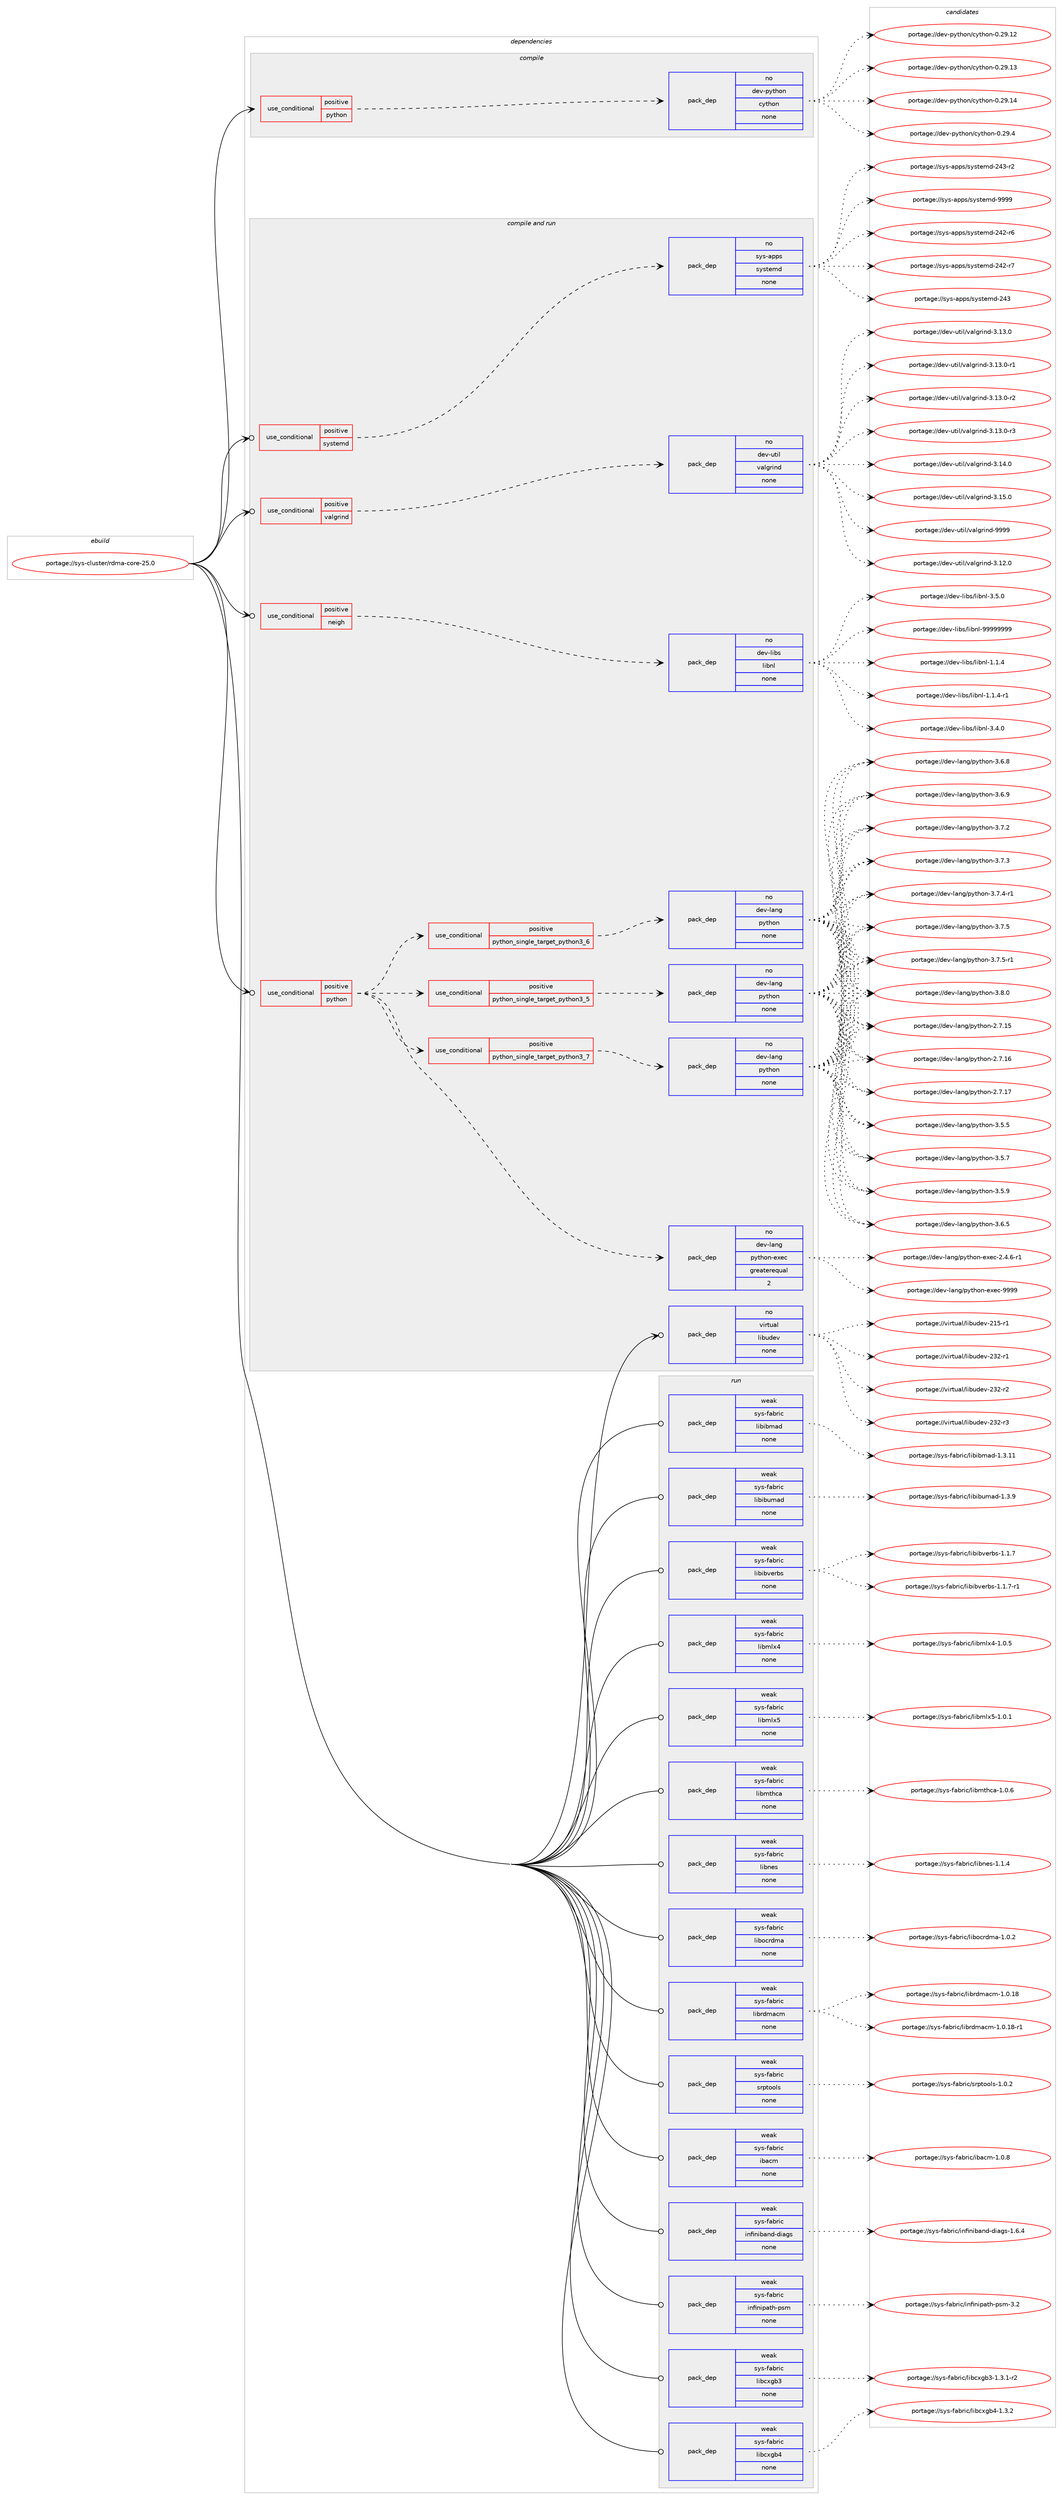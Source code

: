 digraph prolog {

# *************
# Graph options
# *************

newrank=true;
concentrate=true;
compound=true;
graph [rankdir=LR,fontname=Helvetica,fontsize=10,ranksep=1.5];#, ranksep=2.5, nodesep=0.2];
edge  [arrowhead=vee];
node  [fontname=Helvetica,fontsize=10];

# **********
# The ebuild
# **********

subgraph cluster_leftcol {
color=gray;
rank=same;
label=<<i>ebuild</i>>;
id [label="portage://sys-cluster/rdma-core-25.0", color=red, width=4, href="../sys-cluster/rdma-core-25.0.svg"];
}

# ****************
# The dependencies
# ****************

subgraph cluster_midcol {
color=gray;
label=<<i>dependencies</i>>;
subgraph cluster_compile {
fillcolor="#eeeeee";
style=filled;
label=<<i>compile</i>>;
subgraph cond101951 {
dependency420913 [label=<<TABLE BORDER="0" CELLBORDER="1" CELLSPACING="0" CELLPADDING="4"><TR><TD ROWSPAN="3" CELLPADDING="10">use_conditional</TD></TR><TR><TD>positive</TD></TR><TR><TD>python</TD></TR></TABLE>>, shape=none, color=red];
subgraph pack311945 {
dependency420914 [label=<<TABLE BORDER="0" CELLBORDER="1" CELLSPACING="0" CELLPADDING="4" WIDTH="220"><TR><TD ROWSPAN="6" CELLPADDING="30">pack_dep</TD></TR><TR><TD WIDTH="110">no</TD></TR><TR><TD>dev-python</TD></TR><TR><TD>cython</TD></TR><TR><TD>none</TD></TR><TR><TD></TD></TR></TABLE>>, shape=none, color=blue];
}
dependency420913:e -> dependency420914:w [weight=20,style="dashed",arrowhead="vee"];
}
id:e -> dependency420913:w [weight=20,style="solid",arrowhead="vee"];
}
subgraph cluster_compileandrun {
fillcolor="#eeeeee";
style=filled;
label=<<i>compile and run</i>>;
subgraph cond101952 {
dependency420915 [label=<<TABLE BORDER="0" CELLBORDER="1" CELLSPACING="0" CELLPADDING="4"><TR><TD ROWSPAN="3" CELLPADDING="10">use_conditional</TD></TR><TR><TD>positive</TD></TR><TR><TD>neigh</TD></TR></TABLE>>, shape=none, color=red];
subgraph pack311946 {
dependency420916 [label=<<TABLE BORDER="0" CELLBORDER="1" CELLSPACING="0" CELLPADDING="4" WIDTH="220"><TR><TD ROWSPAN="6" CELLPADDING="30">pack_dep</TD></TR><TR><TD WIDTH="110">no</TD></TR><TR><TD>dev-libs</TD></TR><TR><TD>libnl</TD></TR><TR><TD>none</TD></TR><TR><TD></TD></TR></TABLE>>, shape=none, color=blue];
}
dependency420915:e -> dependency420916:w [weight=20,style="dashed",arrowhead="vee"];
}
id:e -> dependency420915:w [weight=20,style="solid",arrowhead="odotvee"];
subgraph cond101953 {
dependency420917 [label=<<TABLE BORDER="0" CELLBORDER="1" CELLSPACING="0" CELLPADDING="4"><TR><TD ROWSPAN="3" CELLPADDING="10">use_conditional</TD></TR><TR><TD>positive</TD></TR><TR><TD>python</TD></TR></TABLE>>, shape=none, color=red];
subgraph cond101954 {
dependency420918 [label=<<TABLE BORDER="0" CELLBORDER="1" CELLSPACING="0" CELLPADDING="4"><TR><TD ROWSPAN="3" CELLPADDING="10">use_conditional</TD></TR><TR><TD>positive</TD></TR><TR><TD>python_single_target_python3_5</TD></TR></TABLE>>, shape=none, color=red];
subgraph pack311947 {
dependency420919 [label=<<TABLE BORDER="0" CELLBORDER="1" CELLSPACING="0" CELLPADDING="4" WIDTH="220"><TR><TD ROWSPAN="6" CELLPADDING="30">pack_dep</TD></TR><TR><TD WIDTH="110">no</TD></TR><TR><TD>dev-lang</TD></TR><TR><TD>python</TD></TR><TR><TD>none</TD></TR><TR><TD></TD></TR></TABLE>>, shape=none, color=blue];
}
dependency420918:e -> dependency420919:w [weight=20,style="dashed",arrowhead="vee"];
}
dependency420917:e -> dependency420918:w [weight=20,style="dashed",arrowhead="vee"];
subgraph cond101955 {
dependency420920 [label=<<TABLE BORDER="0" CELLBORDER="1" CELLSPACING="0" CELLPADDING="4"><TR><TD ROWSPAN="3" CELLPADDING="10">use_conditional</TD></TR><TR><TD>positive</TD></TR><TR><TD>python_single_target_python3_6</TD></TR></TABLE>>, shape=none, color=red];
subgraph pack311948 {
dependency420921 [label=<<TABLE BORDER="0" CELLBORDER="1" CELLSPACING="0" CELLPADDING="4" WIDTH="220"><TR><TD ROWSPAN="6" CELLPADDING="30">pack_dep</TD></TR><TR><TD WIDTH="110">no</TD></TR><TR><TD>dev-lang</TD></TR><TR><TD>python</TD></TR><TR><TD>none</TD></TR><TR><TD></TD></TR></TABLE>>, shape=none, color=blue];
}
dependency420920:e -> dependency420921:w [weight=20,style="dashed",arrowhead="vee"];
}
dependency420917:e -> dependency420920:w [weight=20,style="dashed",arrowhead="vee"];
subgraph cond101956 {
dependency420922 [label=<<TABLE BORDER="0" CELLBORDER="1" CELLSPACING="0" CELLPADDING="4"><TR><TD ROWSPAN="3" CELLPADDING="10">use_conditional</TD></TR><TR><TD>positive</TD></TR><TR><TD>python_single_target_python3_7</TD></TR></TABLE>>, shape=none, color=red];
subgraph pack311949 {
dependency420923 [label=<<TABLE BORDER="0" CELLBORDER="1" CELLSPACING="0" CELLPADDING="4" WIDTH="220"><TR><TD ROWSPAN="6" CELLPADDING="30">pack_dep</TD></TR><TR><TD WIDTH="110">no</TD></TR><TR><TD>dev-lang</TD></TR><TR><TD>python</TD></TR><TR><TD>none</TD></TR><TR><TD></TD></TR></TABLE>>, shape=none, color=blue];
}
dependency420922:e -> dependency420923:w [weight=20,style="dashed",arrowhead="vee"];
}
dependency420917:e -> dependency420922:w [weight=20,style="dashed",arrowhead="vee"];
subgraph pack311950 {
dependency420924 [label=<<TABLE BORDER="0" CELLBORDER="1" CELLSPACING="0" CELLPADDING="4" WIDTH="220"><TR><TD ROWSPAN="6" CELLPADDING="30">pack_dep</TD></TR><TR><TD WIDTH="110">no</TD></TR><TR><TD>dev-lang</TD></TR><TR><TD>python-exec</TD></TR><TR><TD>greaterequal</TD></TR><TR><TD>2</TD></TR></TABLE>>, shape=none, color=blue];
}
dependency420917:e -> dependency420924:w [weight=20,style="dashed",arrowhead="vee"];
}
id:e -> dependency420917:w [weight=20,style="solid",arrowhead="odotvee"];
subgraph cond101957 {
dependency420925 [label=<<TABLE BORDER="0" CELLBORDER="1" CELLSPACING="0" CELLPADDING="4"><TR><TD ROWSPAN="3" CELLPADDING="10">use_conditional</TD></TR><TR><TD>positive</TD></TR><TR><TD>systemd</TD></TR></TABLE>>, shape=none, color=red];
subgraph pack311951 {
dependency420926 [label=<<TABLE BORDER="0" CELLBORDER="1" CELLSPACING="0" CELLPADDING="4" WIDTH="220"><TR><TD ROWSPAN="6" CELLPADDING="30">pack_dep</TD></TR><TR><TD WIDTH="110">no</TD></TR><TR><TD>sys-apps</TD></TR><TR><TD>systemd</TD></TR><TR><TD>none</TD></TR><TR><TD></TD></TR></TABLE>>, shape=none, color=blue];
}
dependency420925:e -> dependency420926:w [weight=20,style="dashed",arrowhead="vee"];
}
id:e -> dependency420925:w [weight=20,style="solid",arrowhead="odotvee"];
subgraph cond101958 {
dependency420927 [label=<<TABLE BORDER="0" CELLBORDER="1" CELLSPACING="0" CELLPADDING="4"><TR><TD ROWSPAN="3" CELLPADDING="10">use_conditional</TD></TR><TR><TD>positive</TD></TR><TR><TD>valgrind</TD></TR></TABLE>>, shape=none, color=red];
subgraph pack311952 {
dependency420928 [label=<<TABLE BORDER="0" CELLBORDER="1" CELLSPACING="0" CELLPADDING="4" WIDTH="220"><TR><TD ROWSPAN="6" CELLPADDING="30">pack_dep</TD></TR><TR><TD WIDTH="110">no</TD></TR><TR><TD>dev-util</TD></TR><TR><TD>valgrind</TD></TR><TR><TD>none</TD></TR><TR><TD></TD></TR></TABLE>>, shape=none, color=blue];
}
dependency420927:e -> dependency420928:w [weight=20,style="dashed",arrowhead="vee"];
}
id:e -> dependency420927:w [weight=20,style="solid",arrowhead="odotvee"];
subgraph pack311953 {
dependency420929 [label=<<TABLE BORDER="0" CELLBORDER="1" CELLSPACING="0" CELLPADDING="4" WIDTH="220"><TR><TD ROWSPAN="6" CELLPADDING="30">pack_dep</TD></TR><TR><TD WIDTH="110">no</TD></TR><TR><TD>virtual</TD></TR><TR><TD>libudev</TD></TR><TR><TD>none</TD></TR><TR><TD></TD></TR></TABLE>>, shape=none, color=blue];
}
id:e -> dependency420929:w [weight=20,style="solid",arrowhead="odotvee"];
}
subgraph cluster_run {
fillcolor="#eeeeee";
style=filled;
label=<<i>run</i>>;
subgraph pack311954 {
dependency420930 [label=<<TABLE BORDER="0" CELLBORDER="1" CELLSPACING="0" CELLPADDING="4" WIDTH="220"><TR><TD ROWSPAN="6" CELLPADDING="30">pack_dep</TD></TR><TR><TD WIDTH="110">weak</TD></TR><TR><TD>sys-fabric</TD></TR><TR><TD>ibacm</TD></TR><TR><TD>none</TD></TR><TR><TD></TD></TR></TABLE>>, shape=none, color=blue];
}
id:e -> dependency420930:w [weight=20,style="solid",arrowhead="odot"];
subgraph pack311955 {
dependency420931 [label=<<TABLE BORDER="0" CELLBORDER="1" CELLSPACING="0" CELLPADDING="4" WIDTH="220"><TR><TD ROWSPAN="6" CELLPADDING="30">pack_dep</TD></TR><TR><TD WIDTH="110">weak</TD></TR><TR><TD>sys-fabric</TD></TR><TR><TD>infiniband-diags</TD></TR><TR><TD>none</TD></TR><TR><TD></TD></TR></TABLE>>, shape=none, color=blue];
}
id:e -> dependency420931:w [weight=20,style="solid",arrowhead="odot"];
subgraph pack311956 {
dependency420932 [label=<<TABLE BORDER="0" CELLBORDER="1" CELLSPACING="0" CELLPADDING="4" WIDTH="220"><TR><TD ROWSPAN="6" CELLPADDING="30">pack_dep</TD></TR><TR><TD WIDTH="110">weak</TD></TR><TR><TD>sys-fabric</TD></TR><TR><TD>infinipath-psm</TD></TR><TR><TD>none</TD></TR><TR><TD></TD></TR></TABLE>>, shape=none, color=blue];
}
id:e -> dependency420932:w [weight=20,style="solid",arrowhead="odot"];
subgraph pack311957 {
dependency420933 [label=<<TABLE BORDER="0" CELLBORDER="1" CELLSPACING="0" CELLPADDING="4" WIDTH="220"><TR><TD ROWSPAN="6" CELLPADDING="30">pack_dep</TD></TR><TR><TD WIDTH="110">weak</TD></TR><TR><TD>sys-fabric</TD></TR><TR><TD>libcxgb3</TD></TR><TR><TD>none</TD></TR><TR><TD></TD></TR></TABLE>>, shape=none, color=blue];
}
id:e -> dependency420933:w [weight=20,style="solid",arrowhead="odot"];
subgraph pack311958 {
dependency420934 [label=<<TABLE BORDER="0" CELLBORDER="1" CELLSPACING="0" CELLPADDING="4" WIDTH="220"><TR><TD ROWSPAN="6" CELLPADDING="30">pack_dep</TD></TR><TR><TD WIDTH="110">weak</TD></TR><TR><TD>sys-fabric</TD></TR><TR><TD>libcxgb4</TD></TR><TR><TD>none</TD></TR><TR><TD></TD></TR></TABLE>>, shape=none, color=blue];
}
id:e -> dependency420934:w [weight=20,style="solid",arrowhead="odot"];
subgraph pack311959 {
dependency420935 [label=<<TABLE BORDER="0" CELLBORDER="1" CELLSPACING="0" CELLPADDING="4" WIDTH="220"><TR><TD ROWSPAN="6" CELLPADDING="30">pack_dep</TD></TR><TR><TD WIDTH="110">weak</TD></TR><TR><TD>sys-fabric</TD></TR><TR><TD>libibmad</TD></TR><TR><TD>none</TD></TR><TR><TD></TD></TR></TABLE>>, shape=none, color=blue];
}
id:e -> dependency420935:w [weight=20,style="solid",arrowhead="odot"];
subgraph pack311960 {
dependency420936 [label=<<TABLE BORDER="0" CELLBORDER="1" CELLSPACING="0" CELLPADDING="4" WIDTH="220"><TR><TD ROWSPAN="6" CELLPADDING="30">pack_dep</TD></TR><TR><TD WIDTH="110">weak</TD></TR><TR><TD>sys-fabric</TD></TR><TR><TD>libibumad</TD></TR><TR><TD>none</TD></TR><TR><TD></TD></TR></TABLE>>, shape=none, color=blue];
}
id:e -> dependency420936:w [weight=20,style="solid",arrowhead="odot"];
subgraph pack311961 {
dependency420937 [label=<<TABLE BORDER="0" CELLBORDER="1" CELLSPACING="0" CELLPADDING="4" WIDTH="220"><TR><TD ROWSPAN="6" CELLPADDING="30">pack_dep</TD></TR><TR><TD WIDTH="110">weak</TD></TR><TR><TD>sys-fabric</TD></TR><TR><TD>libibverbs</TD></TR><TR><TD>none</TD></TR><TR><TD></TD></TR></TABLE>>, shape=none, color=blue];
}
id:e -> dependency420937:w [weight=20,style="solid",arrowhead="odot"];
subgraph pack311962 {
dependency420938 [label=<<TABLE BORDER="0" CELLBORDER="1" CELLSPACING="0" CELLPADDING="4" WIDTH="220"><TR><TD ROWSPAN="6" CELLPADDING="30">pack_dep</TD></TR><TR><TD WIDTH="110">weak</TD></TR><TR><TD>sys-fabric</TD></TR><TR><TD>libmlx4</TD></TR><TR><TD>none</TD></TR><TR><TD></TD></TR></TABLE>>, shape=none, color=blue];
}
id:e -> dependency420938:w [weight=20,style="solid",arrowhead="odot"];
subgraph pack311963 {
dependency420939 [label=<<TABLE BORDER="0" CELLBORDER="1" CELLSPACING="0" CELLPADDING="4" WIDTH="220"><TR><TD ROWSPAN="6" CELLPADDING="30">pack_dep</TD></TR><TR><TD WIDTH="110">weak</TD></TR><TR><TD>sys-fabric</TD></TR><TR><TD>libmlx5</TD></TR><TR><TD>none</TD></TR><TR><TD></TD></TR></TABLE>>, shape=none, color=blue];
}
id:e -> dependency420939:w [weight=20,style="solid",arrowhead="odot"];
subgraph pack311964 {
dependency420940 [label=<<TABLE BORDER="0" CELLBORDER="1" CELLSPACING="0" CELLPADDING="4" WIDTH="220"><TR><TD ROWSPAN="6" CELLPADDING="30">pack_dep</TD></TR><TR><TD WIDTH="110">weak</TD></TR><TR><TD>sys-fabric</TD></TR><TR><TD>libmthca</TD></TR><TR><TD>none</TD></TR><TR><TD></TD></TR></TABLE>>, shape=none, color=blue];
}
id:e -> dependency420940:w [weight=20,style="solid",arrowhead="odot"];
subgraph pack311965 {
dependency420941 [label=<<TABLE BORDER="0" CELLBORDER="1" CELLSPACING="0" CELLPADDING="4" WIDTH="220"><TR><TD ROWSPAN="6" CELLPADDING="30">pack_dep</TD></TR><TR><TD WIDTH="110">weak</TD></TR><TR><TD>sys-fabric</TD></TR><TR><TD>libnes</TD></TR><TR><TD>none</TD></TR><TR><TD></TD></TR></TABLE>>, shape=none, color=blue];
}
id:e -> dependency420941:w [weight=20,style="solid",arrowhead="odot"];
subgraph pack311966 {
dependency420942 [label=<<TABLE BORDER="0" CELLBORDER="1" CELLSPACING="0" CELLPADDING="4" WIDTH="220"><TR><TD ROWSPAN="6" CELLPADDING="30">pack_dep</TD></TR><TR><TD WIDTH="110">weak</TD></TR><TR><TD>sys-fabric</TD></TR><TR><TD>libocrdma</TD></TR><TR><TD>none</TD></TR><TR><TD></TD></TR></TABLE>>, shape=none, color=blue];
}
id:e -> dependency420942:w [weight=20,style="solid",arrowhead="odot"];
subgraph pack311967 {
dependency420943 [label=<<TABLE BORDER="0" CELLBORDER="1" CELLSPACING="0" CELLPADDING="4" WIDTH="220"><TR><TD ROWSPAN="6" CELLPADDING="30">pack_dep</TD></TR><TR><TD WIDTH="110">weak</TD></TR><TR><TD>sys-fabric</TD></TR><TR><TD>librdmacm</TD></TR><TR><TD>none</TD></TR><TR><TD></TD></TR></TABLE>>, shape=none, color=blue];
}
id:e -> dependency420943:w [weight=20,style="solid",arrowhead="odot"];
subgraph pack311968 {
dependency420944 [label=<<TABLE BORDER="0" CELLBORDER="1" CELLSPACING="0" CELLPADDING="4" WIDTH="220"><TR><TD ROWSPAN="6" CELLPADDING="30">pack_dep</TD></TR><TR><TD WIDTH="110">weak</TD></TR><TR><TD>sys-fabric</TD></TR><TR><TD>srptools</TD></TR><TR><TD>none</TD></TR><TR><TD></TD></TR></TABLE>>, shape=none, color=blue];
}
id:e -> dependency420944:w [weight=20,style="solid",arrowhead="odot"];
}
}

# **************
# The candidates
# **************

subgraph cluster_choices {
rank=same;
color=gray;
label=<<i>candidates</i>>;

subgraph choice311945 {
color=black;
nodesep=1;
choiceportage1001011184511212111610411111047991211161041111104548465057464950 [label="portage://dev-python/cython-0.29.12", color=red, width=4,href="../dev-python/cython-0.29.12.svg"];
choiceportage1001011184511212111610411111047991211161041111104548465057464951 [label="portage://dev-python/cython-0.29.13", color=red, width=4,href="../dev-python/cython-0.29.13.svg"];
choiceportage1001011184511212111610411111047991211161041111104548465057464952 [label="portage://dev-python/cython-0.29.14", color=red, width=4,href="../dev-python/cython-0.29.14.svg"];
choiceportage10010111845112121116104111110479912111610411111045484650574652 [label="portage://dev-python/cython-0.29.4", color=red, width=4,href="../dev-python/cython-0.29.4.svg"];
dependency420914:e -> choiceportage1001011184511212111610411111047991211161041111104548465057464950:w [style=dotted,weight="100"];
dependency420914:e -> choiceportage1001011184511212111610411111047991211161041111104548465057464951:w [style=dotted,weight="100"];
dependency420914:e -> choiceportage1001011184511212111610411111047991211161041111104548465057464952:w [style=dotted,weight="100"];
dependency420914:e -> choiceportage10010111845112121116104111110479912111610411111045484650574652:w [style=dotted,weight="100"];
}
subgraph choice311946 {
color=black;
nodesep=1;
choiceportage10010111845108105981154710810598110108454946494652 [label="portage://dev-libs/libnl-1.1.4", color=red, width=4,href="../dev-libs/libnl-1.1.4.svg"];
choiceportage100101118451081059811547108105981101084549464946524511449 [label="portage://dev-libs/libnl-1.1.4-r1", color=red, width=4,href="../dev-libs/libnl-1.1.4-r1.svg"];
choiceportage10010111845108105981154710810598110108455146524648 [label="portage://dev-libs/libnl-3.4.0", color=red, width=4,href="../dev-libs/libnl-3.4.0.svg"];
choiceportage10010111845108105981154710810598110108455146534648 [label="portage://dev-libs/libnl-3.5.0", color=red, width=4,href="../dev-libs/libnl-3.5.0.svg"];
choiceportage10010111845108105981154710810598110108455757575757575757 [label="portage://dev-libs/libnl-99999999", color=red, width=4,href="../dev-libs/libnl-99999999.svg"];
dependency420916:e -> choiceportage10010111845108105981154710810598110108454946494652:w [style=dotted,weight="100"];
dependency420916:e -> choiceportage100101118451081059811547108105981101084549464946524511449:w [style=dotted,weight="100"];
dependency420916:e -> choiceportage10010111845108105981154710810598110108455146524648:w [style=dotted,weight="100"];
dependency420916:e -> choiceportage10010111845108105981154710810598110108455146534648:w [style=dotted,weight="100"];
dependency420916:e -> choiceportage10010111845108105981154710810598110108455757575757575757:w [style=dotted,weight="100"];
}
subgraph choice311947 {
color=black;
nodesep=1;
choiceportage10010111845108971101034711212111610411111045504655464953 [label="portage://dev-lang/python-2.7.15", color=red, width=4,href="../dev-lang/python-2.7.15.svg"];
choiceportage10010111845108971101034711212111610411111045504655464954 [label="portage://dev-lang/python-2.7.16", color=red, width=4,href="../dev-lang/python-2.7.16.svg"];
choiceportage10010111845108971101034711212111610411111045504655464955 [label="portage://dev-lang/python-2.7.17", color=red, width=4,href="../dev-lang/python-2.7.17.svg"];
choiceportage100101118451089711010347112121116104111110455146534653 [label="portage://dev-lang/python-3.5.5", color=red, width=4,href="../dev-lang/python-3.5.5.svg"];
choiceportage100101118451089711010347112121116104111110455146534655 [label="portage://dev-lang/python-3.5.7", color=red, width=4,href="../dev-lang/python-3.5.7.svg"];
choiceportage100101118451089711010347112121116104111110455146534657 [label="portage://dev-lang/python-3.5.9", color=red, width=4,href="../dev-lang/python-3.5.9.svg"];
choiceportage100101118451089711010347112121116104111110455146544653 [label="portage://dev-lang/python-3.6.5", color=red, width=4,href="../dev-lang/python-3.6.5.svg"];
choiceportage100101118451089711010347112121116104111110455146544656 [label="portage://dev-lang/python-3.6.8", color=red, width=4,href="../dev-lang/python-3.6.8.svg"];
choiceportage100101118451089711010347112121116104111110455146544657 [label="portage://dev-lang/python-3.6.9", color=red, width=4,href="../dev-lang/python-3.6.9.svg"];
choiceportage100101118451089711010347112121116104111110455146554650 [label="portage://dev-lang/python-3.7.2", color=red, width=4,href="../dev-lang/python-3.7.2.svg"];
choiceportage100101118451089711010347112121116104111110455146554651 [label="portage://dev-lang/python-3.7.3", color=red, width=4,href="../dev-lang/python-3.7.3.svg"];
choiceportage1001011184510897110103471121211161041111104551465546524511449 [label="portage://dev-lang/python-3.7.4-r1", color=red, width=4,href="../dev-lang/python-3.7.4-r1.svg"];
choiceportage100101118451089711010347112121116104111110455146554653 [label="portage://dev-lang/python-3.7.5", color=red, width=4,href="../dev-lang/python-3.7.5.svg"];
choiceportage1001011184510897110103471121211161041111104551465546534511449 [label="portage://dev-lang/python-3.7.5-r1", color=red, width=4,href="../dev-lang/python-3.7.5-r1.svg"];
choiceportage100101118451089711010347112121116104111110455146564648 [label="portage://dev-lang/python-3.8.0", color=red, width=4,href="../dev-lang/python-3.8.0.svg"];
dependency420919:e -> choiceportage10010111845108971101034711212111610411111045504655464953:w [style=dotted,weight="100"];
dependency420919:e -> choiceportage10010111845108971101034711212111610411111045504655464954:w [style=dotted,weight="100"];
dependency420919:e -> choiceportage10010111845108971101034711212111610411111045504655464955:w [style=dotted,weight="100"];
dependency420919:e -> choiceportage100101118451089711010347112121116104111110455146534653:w [style=dotted,weight="100"];
dependency420919:e -> choiceportage100101118451089711010347112121116104111110455146534655:w [style=dotted,weight="100"];
dependency420919:e -> choiceportage100101118451089711010347112121116104111110455146534657:w [style=dotted,weight="100"];
dependency420919:e -> choiceportage100101118451089711010347112121116104111110455146544653:w [style=dotted,weight="100"];
dependency420919:e -> choiceportage100101118451089711010347112121116104111110455146544656:w [style=dotted,weight="100"];
dependency420919:e -> choiceportage100101118451089711010347112121116104111110455146544657:w [style=dotted,weight="100"];
dependency420919:e -> choiceportage100101118451089711010347112121116104111110455146554650:w [style=dotted,weight="100"];
dependency420919:e -> choiceportage100101118451089711010347112121116104111110455146554651:w [style=dotted,weight="100"];
dependency420919:e -> choiceportage1001011184510897110103471121211161041111104551465546524511449:w [style=dotted,weight="100"];
dependency420919:e -> choiceportage100101118451089711010347112121116104111110455146554653:w [style=dotted,weight="100"];
dependency420919:e -> choiceportage1001011184510897110103471121211161041111104551465546534511449:w [style=dotted,weight="100"];
dependency420919:e -> choiceportage100101118451089711010347112121116104111110455146564648:w [style=dotted,weight="100"];
}
subgraph choice311948 {
color=black;
nodesep=1;
choiceportage10010111845108971101034711212111610411111045504655464953 [label="portage://dev-lang/python-2.7.15", color=red, width=4,href="../dev-lang/python-2.7.15.svg"];
choiceportage10010111845108971101034711212111610411111045504655464954 [label="portage://dev-lang/python-2.7.16", color=red, width=4,href="../dev-lang/python-2.7.16.svg"];
choiceportage10010111845108971101034711212111610411111045504655464955 [label="portage://dev-lang/python-2.7.17", color=red, width=4,href="../dev-lang/python-2.7.17.svg"];
choiceportage100101118451089711010347112121116104111110455146534653 [label="portage://dev-lang/python-3.5.5", color=red, width=4,href="../dev-lang/python-3.5.5.svg"];
choiceportage100101118451089711010347112121116104111110455146534655 [label="portage://dev-lang/python-3.5.7", color=red, width=4,href="../dev-lang/python-3.5.7.svg"];
choiceportage100101118451089711010347112121116104111110455146534657 [label="portage://dev-lang/python-3.5.9", color=red, width=4,href="../dev-lang/python-3.5.9.svg"];
choiceportage100101118451089711010347112121116104111110455146544653 [label="portage://dev-lang/python-3.6.5", color=red, width=4,href="../dev-lang/python-3.6.5.svg"];
choiceportage100101118451089711010347112121116104111110455146544656 [label="portage://dev-lang/python-3.6.8", color=red, width=4,href="../dev-lang/python-3.6.8.svg"];
choiceportage100101118451089711010347112121116104111110455146544657 [label="portage://dev-lang/python-3.6.9", color=red, width=4,href="../dev-lang/python-3.6.9.svg"];
choiceportage100101118451089711010347112121116104111110455146554650 [label="portage://dev-lang/python-3.7.2", color=red, width=4,href="../dev-lang/python-3.7.2.svg"];
choiceportage100101118451089711010347112121116104111110455146554651 [label="portage://dev-lang/python-3.7.3", color=red, width=4,href="../dev-lang/python-3.7.3.svg"];
choiceportage1001011184510897110103471121211161041111104551465546524511449 [label="portage://dev-lang/python-3.7.4-r1", color=red, width=4,href="../dev-lang/python-3.7.4-r1.svg"];
choiceportage100101118451089711010347112121116104111110455146554653 [label="portage://dev-lang/python-3.7.5", color=red, width=4,href="../dev-lang/python-3.7.5.svg"];
choiceportage1001011184510897110103471121211161041111104551465546534511449 [label="portage://dev-lang/python-3.7.5-r1", color=red, width=4,href="../dev-lang/python-3.7.5-r1.svg"];
choiceportage100101118451089711010347112121116104111110455146564648 [label="portage://dev-lang/python-3.8.0", color=red, width=4,href="../dev-lang/python-3.8.0.svg"];
dependency420921:e -> choiceportage10010111845108971101034711212111610411111045504655464953:w [style=dotted,weight="100"];
dependency420921:e -> choiceportage10010111845108971101034711212111610411111045504655464954:w [style=dotted,weight="100"];
dependency420921:e -> choiceportage10010111845108971101034711212111610411111045504655464955:w [style=dotted,weight="100"];
dependency420921:e -> choiceportage100101118451089711010347112121116104111110455146534653:w [style=dotted,weight="100"];
dependency420921:e -> choiceportage100101118451089711010347112121116104111110455146534655:w [style=dotted,weight="100"];
dependency420921:e -> choiceportage100101118451089711010347112121116104111110455146534657:w [style=dotted,weight="100"];
dependency420921:e -> choiceportage100101118451089711010347112121116104111110455146544653:w [style=dotted,weight="100"];
dependency420921:e -> choiceportage100101118451089711010347112121116104111110455146544656:w [style=dotted,weight="100"];
dependency420921:e -> choiceportage100101118451089711010347112121116104111110455146544657:w [style=dotted,weight="100"];
dependency420921:e -> choiceportage100101118451089711010347112121116104111110455146554650:w [style=dotted,weight="100"];
dependency420921:e -> choiceportage100101118451089711010347112121116104111110455146554651:w [style=dotted,weight="100"];
dependency420921:e -> choiceportage1001011184510897110103471121211161041111104551465546524511449:w [style=dotted,weight="100"];
dependency420921:e -> choiceportage100101118451089711010347112121116104111110455146554653:w [style=dotted,weight="100"];
dependency420921:e -> choiceportage1001011184510897110103471121211161041111104551465546534511449:w [style=dotted,weight="100"];
dependency420921:e -> choiceportage100101118451089711010347112121116104111110455146564648:w [style=dotted,weight="100"];
}
subgraph choice311949 {
color=black;
nodesep=1;
choiceportage10010111845108971101034711212111610411111045504655464953 [label="portage://dev-lang/python-2.7.15", color=red, width=4,href="../dev-lang/python-2.7.15.svg"];
choiceportage10010111845108971101034711212111610411111045504655464954 [label="portage://dev-lang/python-2.7.16", color=red, width=4,href="../dev-lang/python-2.7.16.svg"];
choiceportage10010111845108971101034711212111610411111045504655464955 [label="portage://dev-lang/python-2.7.17", color=red, width=4,href="../dev-lang/python-2.7.17.svg"];
choiceportage100101118451089711010347112121116104111110455146534653 [label="portage://dev-lang/python-3.5.5", color=red, width=4,href="../dev-lang/python-3.5.5.svg"];
choiceportage100101118451089711010347112121116104111110455146534655 [label="portage://dev-lang/python-3.5.7", color=red, width=4,href="../dev-lang/python-3.5.7.svg"];
choiceportage100101118451089711010347112121116104111110455146534657 [label="portage://dev-lang/python-3.5.9", color=red, width=4,href="../dev-lang/python-3.5.9.svg"];
choiceportage100101118451089711010347112121116104111110455146544653 [label="portage://dev-lang/python-3.6.5", color=red, width=4,href="../dev-lang/python-3.6.5.svg"];
choiceportage100101118451089711010347112121116104111110455146544656 [label="portage://dev-lang/python-3.6.8", color=red, width=4,href="../dev-lang/python-3.6.8.svg"];
choiceportage100101118451089711010347112121116104111110455146544657 [label="portage://dev-lang/python-3.6.9", color=red, width=4,href="../dev-lang/python-3.6.9.svg"];
choiceportage100101118451089711010347112121116104111110455146554650 [label="portage://dev-lang/python-3.7.2", color=red, width=4,href="../dev-lang/python-3.7.2.svg"];
choiceportage100101118451089711010347112121116104111110455146554651 [label="portage://dev-lang/python-3.7.3", color=red, width=4,href="../dev-lang/python-3.7.3.svg"];
choiceportage1001011184510897110103471121211161041111104551465546524511449 [label="portage://dev-lang/python-3.7.4-r1", color=red, width=4,href="../dev-lang/python-3.7.4-r1.svg"];
choiceportage100101118451089711010347112121116104111110455146554653 [label="portage://dev-lang/python-3.7.5", color=red, width=4,href="../dev-lang/python-3.7.5.svg"];
choiceportage1001011184510897110103471121211161041111104551465546534511449 [label="portage://dev-lang/python-3.7.5-r1", color=red, width=4,href="../dev-lang/python-3.7.5-r1.svg"];
choiceportage100101118451089711010347112121116104111110455146564648 [label="portage://dev-lang/python-3.8.0", color=red, width=4,href="../dev-lang/python-3.8.0.svg"];
dependency420923:e -> choiceportage10010111845108971101034711212111610411111045504655464953:w [style=dotted,weight="100"];
dependency420923:e -> choiceportage10010111845108971101034711212111610411111045504655464954:w [style=dotted,weight="100"];
dependency420923:e -> choiceportage10010111845108971101034711212111610411111045504655464955:w [style=dotted,weight="100"];
dependency420923:e -> choiceportage100101118451089711010347112121116104111110455146534653:w [style=dotted,weight="100"];
dependency420923:e -> choiceportage100101118451089711010347112121116104111110455146534655:w [style=dotted,weight="100"];
dependency420923:e -> choiceportage100101118451089711010347112121116104111110455146534657:w [style=dotted,weight="100"];
dependency420923:e -> choiceportage100101118451089711010347112121116104111110455146544653:w [style=dotted,weight="100"];
dependency420923:e -> choiceportage100101118451089711010347112121116104111110455146544656:w [style=dotted,weight="100"];
dependency420923:e -> choiceportage100101118451089711010347112121116104111110455146544657:w [style=dotted,weight="100"];
dependency420923:e -> choiceportage100101118451089711010347112121116104111110455146554650:w [style=dotted,weight="100"];
dependency420923:e -> choiceportage100101118451089711010347112121116104111110455146554651:w [style=dotted,weight="100"];
dependency420923:e -> choiceportage1001011184510897110103471121211161041111104551465546524511449:w [style=dotted,weight="100"];
dependency420923:e -> choiceportage100101118451089711010347112121116104111110455146554653:w [style=dotted,weight="100"];
dependency420923:e -> choiceportage1001011184510897110103471121211161041111104551465546534511449:w [style=dotted,weight="100"];
dependency420923:e -> choiceportage100101118451089711010347112121116104111110455146564648:w [style=dotted,weight="100"];
}
subgraph choice311950 {
color=black;
nodesep=1;
choiceportage10010111845108971101034711212111610411111045101120101994550465246544511449 [label="portage://dev-lang/python-exec-2.4.6-r1", color=red, width=4,href="../dev-lang/python-exec-2.4.6-r1.svg"];
choiceportage10010111845108971101034711212111610411111045101120101994557575757 [label="portage://dev-lang/python-exec-9999", color=red, width=4,href="../dev-lang/python-exec-9999.svg"];
dependency420924:e -> choiceportage10010111845108971101034711212111610411111045101120101994550465246544511449:w [style=dotted,weight="100"];
dependency420924:e -> choiceportage10010111845108971101034711212111610411111045101120101994557575757:w [style=dotted,weight="100"];
}
subgraph choice311951 {
color=black;
nodesep=1;
choiceportage115121115459711211211547115121115116101109100455052504511454 [label="portage://sys-apps/systemd-242-r6", color=red, width=4,href="../sys-apps/systemd-242-r6.svg"];
choiceportage115121115459711211211547115121115116101109100455052504511455 [label="portage://sys-apps/systemd-242-r7", color=red, width=4,href="../sys-apps/systemd-242-r7.svg"];
choiceportage11512111545971121121154711512111511610110910045505251 [label="portage://sys-apps/systemd-243", color=red, width=4,href="../sys-apps/systemd-243.svg"];
choiceportage115121115459711211211547115121115116101109100455052514511450 [label="portage://sys-apps/systemd-243-r2", color=red, width=4,href="../sys-apps/systemd-243-r2.svg"];
choiceportage1151211154597112112115471151211151161011091004557575757 [label="portage://sys-apps/systemd-9999", color=red, width=4,href="../sys-apps/systemd-9999.svg"];
dependency420926:e -> choiceportage115121115459711211211547115121115116101109100455052504511454:w [style=dotted,weight="100"];
dependency420926:e -> choiceportage115121115459711211211547115121115116101109100455052504511455:w [style=dotted,weight="100"];
dependency420926:e -> choiceportage11512111545971121121154711512111511610110910045505251:w [style=dotted,weight="100"];
dependency420926:e -> choiceportage115121115459711211211547115121115116101109100455052514511450:w [style=dotted,weight="100"];
dependency420926:e -> choiceportage1151211154597112112115471151211151161011091004557575757:w [style=dotted,weight="100"];
}
subgraph choice311952 {
color=black;
nodesep=1;
choiceportage10010111845117116105108471189710810311410511010045514649504648 [label="portage://dev-util/valgrind-3.12.0", color=red, width=4,href="../dev-util/valgrind-3.12.0.svg"];
choiceportage10010111845117116105108471189710810311410511010045514649514648 [label="portage://dev-util/valgrind-3.13.0", color=red, width=4,href="../dev-util/valgrind-3.13.0.svg"];
choiceportage100101118451171161051084711897108103114105110100455146495146484511449 [label="portage://dev-util/valgrind-3.13.0-r1", color=red, width=4,href="../dev-util/valgrind-3.13.0-r1.svg"];
choiceportage100101118451171161051084711897108103114105110100455146495146484511450 [label="portage://dev-util/valgrind-3.13.0-r2", color=red, width=4,href="../dev-util/valgrind-3.13.0-r2.svg"];
choiceportage100101118451171161051084711897108103114105110100455146495146484511451 [label="portage://dev-util/valgrind-3.13.0-r3", color=red, width=4,href="../dev-util/valgrind-3.13.0-r3.svg"];
choiceportage10010111845117116105108471189710810311410511010045514649524648 [label="portage://dev-util/valgrind-3.14.0", color=red, width=4,href="../dev-util/valgrind-3.14.0.svg"];
choiceportage10010111845117116105108471189710810311410511010045514649534648 [label="portage://dev-util/valgrind-3.15.0", color=red, width=4,href="../dev-util/valgrind-3.15.0.svg"];
choiceportage1001011184511711610510847118971081031141051101004557575757 [label="portage://dev-util/valgrind-9999", color=red, width=4,href="../dev-util/valgrind-9999.svg"];
dependency420928:e -> choiceportage10010111845117116105108471189710810311410511010045514649504648:w [style=dotted,weight="100"];
dependency420928:e -> choiceportage10010111845117116105108471189710810311410511010045514649514648:w [style=dotted,weight="100"];
dependency420928:e -> choiceportage100101118451171161051084711897108103114105110100455146495146484511449:w [style=dotted,weight="100"];
dependency420928:e -> choiceportage100101118451171161051084711897108103114105110100455146495146484511450:w [style=dotted,weight="100"];
dependency420928:e -> choiceportage100101118451171161051084711897108103114105110100455146495146484511451:w [style=dotted,weight="100"];
dependency420928:e -> choiceportage10010111845117116105108471189710810311410511010045514649524648:w [style=dotted,weight="100"];
dependency420928:e -> choiceportage10010111845117116105108471189710810311410511010045514649534648:w [style=dotted,weight="100"];
dependency420928:e -> choiceportage1001011184511711610510847118971081031141051101004557575757:w [style=dotted,weight="100"];
}
subgraph choice311953 {
color=black;
nodesep=1;
choiceportage118105114116117971084710810598117100101118455049534511449 [label="portage://virtual/libudev-215-r1", color=red, width=4,href="../virtual/libudev-215-r1.svg"];
choiceportage118105114116117971084710810598117100101118455051504511449 [label="portage://virtual/libudev-232-r1", color=red, width=4,href="../virtual/libudev-232-r1.svg"];
choiceportage118105114116117971084710810598117100101118455051504511450 [label="portage://virtual/libudev-232-r2", color=red, width=4,href="../virtual/libudev-232-r2.svg"];
choiceportage118105114116117971084710810598117100101118455051504511451 [label="portage://virtual/libudev-232-r3", color=red, width=4,href="../virtual/libudev-232-r3.svg"];
dependency420929:e -> choiceportage118105114116117971084710810598117100101118455049534511449:w [style=dotted,weight="100"];
dependency420929:e -> choiceportage118105114116117971084710810598117100101118455051504511449:w [style=dotted,weight="100"];
dependency420929:e -> choiceportage118105114116117971084710810598117100101118455051504511450:w [style=dotted,weight="100"];
dependency420929:e -> choiceportage118105114116117971084710810598117100101118455051504511451:w [style=dotted,weight="100"];
}
subgraph choice311954 {
color=black;
nodesep=1;
choiceportage1151211154510297981141059947105989799109454946484656 [label="portage://sys-fabric/ibacm-1.0.8", color=red, width=4,href="../sys-fabric/ibacm-1.0.8.svg"];
dependency420930:e -> choiceportage1151211154510297981141059947105989799109454946484656:w [style=dotted,weight="100"];
}
subgraph choice311955 {
color=black;
nodesep=1;
choiceportage115121115451029798114105994710511010210511010598971101004510010597103115454946544652 [label="portage://sys-fabric/infiniband-diags-1.6.4", color=red, width=4,href="../sys-fabric/infiniband-diags-1.6.4.svg"];
dependency420931:e -> choiceportage115121115451029798114105994710511010210511010598971101004510010597103115454946544652:w [style=dotted,weight="100"];
}
subgraph choice311956 {
color=black;
nodesep=1;
choiceportage1151211154510297981141059947105110102105110105112971161044511211510945514650 [label="portage://sys-fabric/infinipath-psm-3.2", color=red, width=4,href="../sys-fabric/infinipath-psm-3.2.svg"];
dependency420932:e -> choiceportage1151211154510297981141059947105110102105110105112971161044511211510945514650:w [style=dotted,weight="100"];
}
subgraph choice311957 {
color=black;
nodesep=1;
choiceportage1151211154510297981141059947108105989912010398514549465146494511450 [label="portage://sys-fabric/libcxgb3-1.3.1-r2", color=red, width=4,href="../sys-fabric/libcxgb3-1.3.1-r2.svg"];
dependency420933:e -> choiceportage1151211154510297981141059947108105989912010398514549465146494511450:w [style=dotted,weight="100"];
}
subgraph choice311958 {
color=black;
nodesep=1;
choiceportage115121115451029798114105994710810598991201039852454946514650 [label="portage://sys-fabric/libcxgb4-1.3.2", color=red, width=4,href="../sys-fabric/libcxgb4-1.3.2.svg"];
dependency420934:e -> choiceportage115121115451029798114105994710810598991201039852454946514650:w [style=dotted,weight="100"];
}
subgraph choice311959 {
color=black;
nodesep=1;
choiceportage115121115451029798114105994710810598105981099710045494651464949 [label="portage://sys-fabric/libibmad-1.3.11", color=red, width=4,href="../sys-fabric/libibmad-1.3.11.svg"];
dependency420935:e -> choiceportage115121115451029798114105994710810598105981099710045494651464949:w [style=dotted,weight="100"];
}
subgraph choice311960 {
color=black;
nodesep=1;
choiceportage1151211154510297981141059947108105981059811710997100454946514657 [label="portage://sys-fabric/libibumad-1.3.9", color=red, width=4,href="../sys-fabric/libibumad-1.3.9.svg"];
dependency420936:e -> choiceportage1151211154510297981141059947108105981059811710997100454946514657:w [style=dotted,weight="100"];
}
subgraph choice311961 {
color=black;
nodesep=1;
choiceportage1151211154510297981141059947108105981059811810111498115454946494655 [label="portage://sys-fabric/libibverbs-1.1.7", color=red, width=4,href="../sys-fabric/libibverbs-1.1.7.svg"];
choiceportage11512111545102979811410599471081059810598118101114981154549464946554511449 [label="portage://sys-fabric/libibverbs-1.1.7-r1", color=red, width=4,href="../sys-fabric/libibverbs-1.1.7-r1.svg"];
dependency420937:e -> choiceportage1151211154510297981141059947108105981059811810111498115454946494655:w [style=dotted,weight="100"];
dependency420937:e -> choiceportage11512111545102979811410599471081059810598118101114981154549464946554511449:w [style=dotted,weight="100"];
}
subgraph choice311962 {
color=black;
nodesep=1;
choiceportage11512111545102979811410599471081059810910812052454946484653 [label="portage://sys-fabric/libmlx4-1.0.5", color=red, width=4,href="../sys-fabric/libmlx4-1.0.5.svg"];
dependency420938:e -> choiceportage11512111545102979811410599471081059810910812052454946484653:w [style=dotted,weight="100"];
}
subgraph choice311963 {
color=black;
nodesep=1;
choiceportage11512111545102979811410599471081059810910812053454946484649 [label="portage://sys-fabric/libmlx5-1.0.1", color=red, width=4,href="../sys-fabric/libmlx5-1.0.1.svg"];
dependency420939:e -> choiceportage11512111545102979811410599471081059810910812053454946484649:w [style=dotted,weight="100"];
}
subgraph choice311964 {
color=black;
nodesep=1;
choiceportage1151211154510297981141059947108105981091161049997454946484654 [label="portage://sys-fabric/libmthca-1.0.6", color=red, width=4,href="../sys-fabric/libmthca-1.0.6.svg"];
dependency420940:e -> choiceportage1151211154510297981141059947108105981091161049997454946484654:w [style=dotted,weight="100"];
}
subgraph choice311965 {
color=black;
nodesep=1;
choiceportage115121115451029798114105994710810598110101115454946494652 [label="portage://sys-fabric/libnes-1.1.4", color=red, width=4,href="../sys-fabric/libnes-1.1.4.svg"];
dependency420941:e -> choiceportage115121115451029798114105994710810598110101115454946494652:w [style=dotted,weight="100"];
}
subgraph choice311966 {
color=black;
nodesep=1;
choiceportage1151211154510297981141059947108105981119911410010997454946484650 [label="portage://sys-fabric/libocrdma-1.0.2", color=red, width=4,href="../sys-fabric/libocrdma-1.0.2.svg"];
dependency420942:e -> choiceportage1151211154510297981141059947108105981119911410010997454946484650:w [style=dotted,weight="100"];
}
subgraph choice311967 {
color=black;
nodesep=1;
choiceportage115121115451029798114105994710810598114100109979910945494648464956 [label="portage://sys-fabric/librdmacm-1.0.18", color=red, width=4,href="../sys-fabric/librdmacm-1.0.18.svg"];
choiceportage1151211154510297981141059947108105981141001099799109454946484649564511449 [label="portage://sys-fabric/librdmacm-1.0.18-r1", color=red, width=4,href="../sys-fabric/librdmacm-1.0.18-r1.svg"];
dependency420943:e -> choiceportage115121115451029798114105994710810598114100109979910945494648464956:w [style=dotted,weight="100"];
dependency420943:e -> choiceportage1151211154510297981141059947108105981141001099799109454946484649564511449:w [style=dotted,weight="100"];
}
subgraph choice311968 {
color=black;
nodesep=1;
choiceportage1151211154510297981141059947115114112116111111108115454946484650 [label="portage://sys-fabric/srptools-1.0.2", color=red, width=4,href="../sys-fabric/srptools-1.0.2.svg"];
dependency420944:e -> choiceportage1151211154510297981141059947115114112116111111108115454946484650:w [style=dotted,weight="100"];
}
}

}
